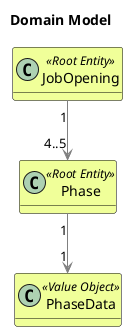 @startuml

skinparam monochrome false
skinparam packageStyle rectangle
skinparam shadowing false
skinparam linetype polyline

top to bottom direction

skinparam classAttributeIconSize 0

skinparam class {
    LifeLineBorderColor DarkBlue
    LifeLineBackgroundColor APPLICATION
    BackgroundColor #F0FF99
    ArrowColor grey
    BorderColor black
}

skinparam card {
    LifeLineBorderColor Green
    LifeLineBackgroundColor APPLICATION
    BackgroundColor #F0FFDD
    ArrowColor DarkGrey
    BorderColor Black
}


hide methods

title Domain Model

class JobOpening <<Root Entity>>

class Phase <<Root Entity>>

class PhaseData <<Value Object>>

JobOpening "1" --> "4..5" Phase
Phase "1" --> "1" PhaseData


@enduml